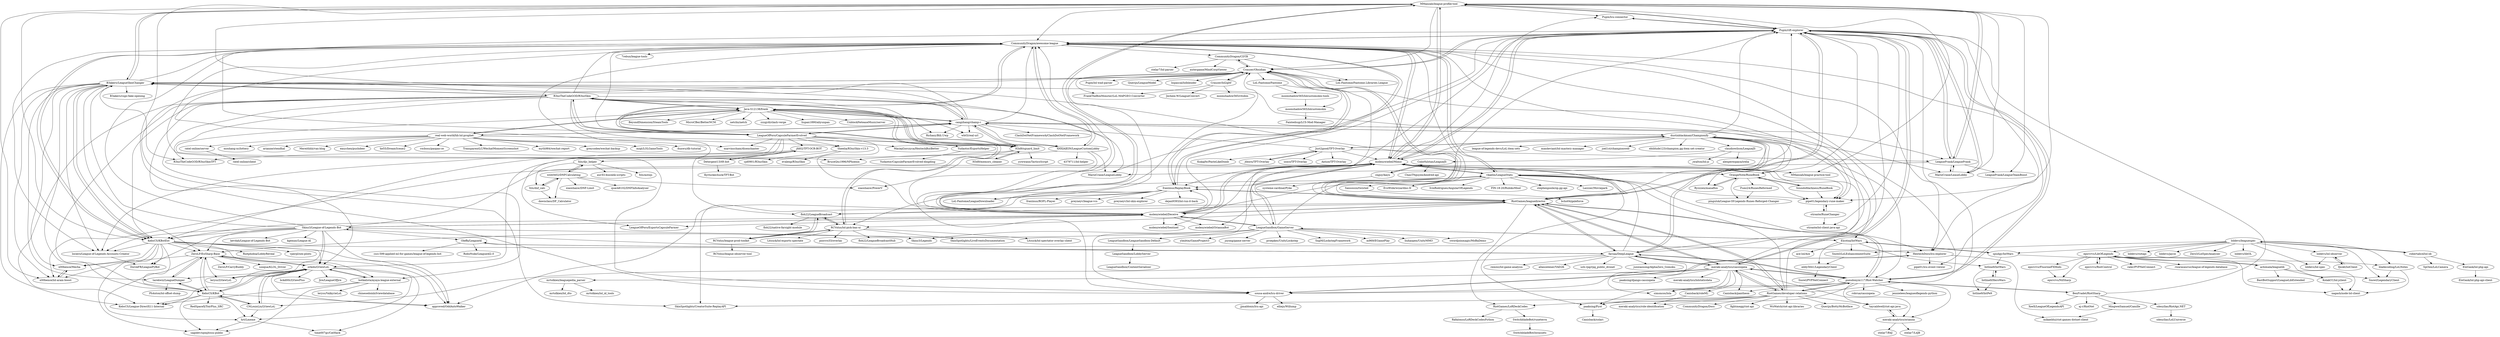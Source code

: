 digraph G {
"MManoah/league-profile-tool" -> "Pupix/lcu-connector"
"MManoah/league-profile-tool" -> "CommunityDragon/awesome-league"
"MManoah/league-profile-tool" -> "Pupix/rift-explorer"
"MManoah/league-profile-tool" -> "LeaguePrank/LeaguePrank"
"MManoah/league-profile-tool" -> "KebsCS/KBotExt"
"MManoah/league-profile-tool" -> "B3akers/LeagueSkinChanger"
"MManoah/league-profile-tool" -> "x00bence/lol-aram-boost"
"MManoah/league-profile-tool" -> "molenzwiebel/Deceive"
"MManoah/league-profile-tool" -> "pipe01/legendary-rune-maker"
"MManoah/league-profile-tool" -> "sousa-andre/lcu-driver"
"MManoah/league-profile-tool" -> "MManoah/league-practice-tool"
"MManoah/league-profile-tool" -> "Crauzer/Obsidian"
"MManoah/league-profile-tool" -> "MarioCrane/LeaueLobby"
"MManoah/league-profile-tool" -> "LeaguePrank/LeagueTeamBoost"
"MManoah/league-profile-tool" -> "molenzwiebel/Mimic"
"Skinz3/League-of-Legends-Bot" -> "ZeroLP/ExSharp-Base"
"Skinz3/League-of-Legends-Bot" -> "lociero/League-of-Legends-Accounts-Creator"
"Skinz3/League-of-Legends-Bot" -> "DorskFR/LeaguePyBot"
"Skinz3/League-of-Legends-Bot" -> "CommunityDragon/awesome-league"
"Skinz3/League-of-Legends-Bot" -> "KebsCS/KBotExt"
"Skinz3/League-of-Legends-Bot" -> "Skinz3/Legends"
"Skinz3/League-of-Legends-Bot" -> "kevdah/League-of-Legends-Bot"
"Skinz3/League-of-Legends-Bot" -> "B3akers/LeagueSkinChanger"
"Skinz3/League-of-Legends-Bot" -> "molenzwiebel/Deceive"
"Skinz3/League-of-Legends-Bot" -> "orkido/LViewLoL"
"Skinz3/League-of-Legends-Bot" -> "kgemas/League-AI"
"Skinz3/League-of-Legends-Bot" -> "molenzwiebel/Mimic"
"Skinz3/League-of-Legends-Bot" -> "leryss/LViewLoL"
"Skinz3/League-of-Legends-Bot" -> "Oleffa/LeagueAI"
"Skinz3/League-of-Legends-Bot" -> "approved/OddAutoWalker"
"MingweiSamuel/Camille" -> "mikaeldui/riot-games-dotnet-client"
"Java-S12138/frank" -> "cangzhang/champ-r"
"Java-S12138/frank" -> "real-web-world/hh-lol-prophet"
"Java-S12138/frank" -> "R3nzTheCodeGOD/R3nzSkin"
"Java-S12138/frank" -> "BruceQiu1996/NPhoenix" ["e"=1]
"Java-S12138/frank" -> "H3d9/sguard_limit"
"Java-S12138/frank" -> "XHXIAIEIN/LeagueCustomLobby"
"Java-S12138/frank" -> "LeagueOfPoro/CapsuleFarmerEvolved"
"Java-S12138/frank" -> "Richasy/Bili.Uwp" ["e"=1]
"Java-S12138/frank" -> "BeyondDimension/SteamTools" ["e"=1]
"Java-S12138/frank" -> "MicroCBer/BetterNCM" ["e"=1]
"Java-S12138/frank" -> "netchx/netch" ["e"=1]
"Java-S12138/frank" -> "zzzgydi/clash-verge" ["e"=1]
"Java-S12138/frank" -> "liupan1890/aliyunpan" ["e"=1]
"Java-S12138/frank" -> "UnblockNeteaseMusic/server" ["e"=1]
"Java-S12138/frank" -> "wbt5/real-url" ["e"=1]
"tarekwiz/LeagueDumper" -> "Ph4nton/lol-offset-dump"
"tarekwiz/LeagueDumper" -> "ZeroLP/ExSharp-Base"
"tarekwiz/LeagueDumper" -> "KebsCS/KBot"
"dustinblackman/Championify" -> "maxdeviant/lol-mastery-manager"
"dustinblackman/Championify" -> "OrangeNote/RuneBook"
"dustinblackman/Championify" -> "joel1st/championweb"
"dustinblackman/Championify" -> "Pupix/rift-explorer"
"dustinblackman/Championify" -> "molenzwiebel/Mimic"
"dustinblackman/Championify" -> "ebildude123/champion.gg-item-set-creator"
"dustinblackman/Championify" -> "farzaa/DeepLeague"
"dustinblackman/Championify" -> "cangzhang/champ-r"
"dustinblackman/Championify" -> "RiotGames/leaguedirector"
"dustinblackman/Championify" -> "Ryzzzen/manaflux"
"dustinblackman/Championify" -> "pseudonym117/Riot-Watcher"
"dustinblackman/Championify" -> "Elyotna/IntWars"
"dustinblackman/Championify" -> "Just2good/TFT-Overlay"
"dustinblackman/Championify" -> "league-of-legends-devs/LoL-item-sets"
"dustinblackman/Championify" -> "claudiowilson/LeagueJS"
"R3nzTheCodeGOD/R3nzSkin" -> "LeagueOfPoro/CapsuleFarmerEvolved"
"R3nzTheCodeGOD/R3nzSkin" -> "R3nzTheCodeGOD/R3nzSkinTFT"
"R3nzTheCodeGOD/R3nzSkin" -> "B3akers/LeagueSkinChanger"
"R3nzTheCodeGOD/R3nzSkin" -> "cangzhang/champ-r"
"R3nzTheCodeGOD/R3nzSkin" -> "Java-S12138/frank"
"R3nzTheCodeGOD/R3nzSkin" -> "KebsCS/KBotExt"
"R3nzTheCodeGOD/R3nzSkin" -> "Sheelia/R3nzSkin-v13.3"
"R3nzTheCodeGOD/R3nzSkin" -> "orkido/LViewLoL"
"R3nzTheCodeGOD/R3nzSkin" -> "botkalista/ayaya-league-external"
"R3nzTheCodeGOD/R3nzSkin" -> "H3d9/sguard_limit"
"R3nzTheCodeGOD/R3nzSkin" -> "MarioCrane/LeagueLobby"
"R3nzTheCodeGOD/R3nzSkin" -> "XHXIAIEIN/LeagueCustomLobby"
"R3nzTheCodeGOD/R3nzSkin" -> "KebsCS/KBot"
"R3nzTheCodeGOD/R3nzSkin" -> "CommunityDragon/awesome-league"
"R3nzTheCodeGOD/R3nzSkin" -> "KebsCS/League-DirectX11-Internal"
"molenzwiebel/Deceive" -> "molenzwiebel/Mimic"
"molenzwiebel/Deceive" -> "KebsCS/KBotExt"
"molenzwiebel/Deceive" -> "RiotGames/leaguedirector"
"molenzwiebel/Deceive" -> "MManoah/league-profile-tool"
"molenzwiebel/Deceive" -> "fraxiinus/ReplayBook"
"molenzwiebel/Deceive" -> "CommunityDragon/awesome-league"
"molenzwiebel/Deceive" -> "molenzwiebel/Sentinel"
"molenzwiebel/Deceive" -> "LeagueSandbox/GameServer"
"molenzwiebel/Deceive" -> "LeagueOfPoro/EsportsCapsuleFarmer"
"molenzwiebel/Deceive" -> "Skinz3/League-of-Legends-Bot"
"molenzwiebel/Deceive" -> "Pupix/rift-explorer"
"molenzwiebel/Deceive" -> "vkaelin/LeagueStats"
"molenzwiebel/Deceive" -> "B3akers/LeagueSkinChanger"
"molenzwiebel/Deceive" -> "molenzwiebel/OriannaBot"
"molenzwiebel/Deceive" -> "Crauzer/Obsidian"
"B3akers/LeagueSkinChanger" -> "ZeroLP/ExSharp-Base"
"B3akers/LeagueSkinChanger" -> "lociero/League-of-Legends-Accounts-Creator"
"B3akers/LeagueSkinChanger" -> "R3nzTheCodeGOD/R3nzSkin"
"B3akers/LeagueSkinChanger" -> "x00bence/Mecha"
"B3akers/LeagueSkinChanger" -> "KebsCS/KBotExt"
"B3akers/LeagueSkinChanger" -> "tarekwiz/LeagueDumper"
"B3akers/LeagueSkinChanger" -> "KebsCS/League-DirectX11-Internal"
"B3akers/LeagueSkinChanger" -> "pipe01/legendary-rune-maker"
"B3akers/LeagueSkinChanger" -> "x00bence/lol-aram-boost"
"B3akers/LeagueSkinChanger" -> "CommunityDragon/awesome-league"
"B3akers/LeagueSkinChanger" -> "MManoah/league-profile-tool"
"B3akers/LeagueSkinChanger" -> "KebsCS/KBot"
"B3akers/LeagueSkinChanger" -> "R3nzTheCodeGOD/R3nzSkinTFT"
"B3akers/LeagueSkinChanger" -> "Crauzer/Obsidian"
"B3akers/LeagueSkinChanger" -> "B3akers/csgo-fake-opening" ["e"=1]
"KebsCS/KBot" -> "orkido/LViewLoL"
"KebsCS/KBot" -> "KebsCS/League-DirectX11-Internal"
"KebsCS/KBot" -> "sagidev/spinjitzuu-public"
"KebsCS/KBot" -> "tarekwiz/LeagueDumper"
"KebsCS/KBot" -> "approved/OddAutoWalker"
"KebsCS/KBot" -> "ZeroLP/ExSharp-Base"
"KebsCS/KBot" -> "RedSpaceX/ToirPlus_SRC"
"KebsCS/KBot" -> "CNLouisLiu/LViewLoL"
"KebsCS/KBot" -> "hrt/Lmeme"
"LeagueOfPoro/CapsuleFarmerEvolved" -> "R3nzTheCodeGOD/R3nzSkin"
"LeagueOfPoro/CapsuleFarmerEvolved" -> "LeagueOfPoro/EsportsCapsuleFarmer"
"LeagueOfPoro/CapsuleFarmerEvolved" -> "Yudaotor/EsportsHelper"
"LeagueOfPoro/CapsuleFarmerEvolved" -> "lociero/League-of-Legends-Accounts-Creator"
"LeagueOfPoro/CapsuleFarmerEvolved" -> "KebsCS/KBotExt"
"LeagueOfPoro/CapsuleFarmerEvolved" -> "molenzwiebel/Deceive"
"LeagueOfPoro/CapsuleFarmerEvolved" -> "MaciejGorczyca/HextechButBetter"
"LeagueOfPoro/CapsuleFarmerEvolved" -> "Java-S12138/frank"
"LeagueOfPoro/CapsuleFarmerEvolved" -> "Sheelia/R3nzSkin-v13.3"
"LeagueOfPoro/CapsuleFarmerEvolved" -> "cangzhang/champ-r"
"LeagueOfPoro/CapsuleFarmerEvolved" -> "H3d9/sguard_limit"
"LeagueOfPoro/CapsuleFarmerEvolved" -> "CommunityDragon/awesome-league"
"LeagueOfPoro/CapsuleFarmerEvolved" -> "Pupix/rift-explorer"
"LeagueOfPoro/CapsuleFarmerEvolved" -> "marvinscham/disenchanter"
"LeagueOfPoro/CapsuleFarmerEvolved" -> "jfd02/TFT-OCR-BOT"
"orkido/LViewLoL" -> "KebsCS/KBot"
"orkido/LViewLoL" -> "CNLouisLiu/LViewLoL"
"orkido/LViewLoL" -> "bckd00r/LViewPlus"
"orkido/LViewLoL" -> "botkalista/ayaya-league-external"
"orkido/LViewLoL" -> "ZeroLP/ExSharp-Base"
"orkido/LViewLoL" -> "approved/OddAutoWalker"
"orkido/LViewLoL" -> "hrt/Lmeme"
"orkido/LViewLoL" -> "Jire/LeagueOfJire"
"orkido/LViewLoL" -> "tarekwiz/LeagueDumper"
"orkido/LViewLoL" -> "KebsCS/League-DirectX11-Internal"
"orkido/LViewLoL" -> "time007gc/CatHack"
"orkido/LViewLoL" -> "leryss/LViewLoL"
"LeaguePrank/LeaguePrank" -> "MarioCrane/LeaueLobby"
"LeaguePrank/LeaguePrank" -> "MarioCrane/LeagueLobby"
"LeaguePrank/LeaguePrank" -> "MManoah/league-profile-tool"
"LeaguePrank/LeaguePrank" -> "Pupix/rift-explorer"
"LeaguePrank/LeaguePrank" -> "LeaguePrank/LeagueTeamBoost"
"hrt/Lmeme" -> "sagidev/spinjitzuu-public"
"hrt/Lmeme" -> "time007gc/CatHack"
"pseudonym117/Riot-Watcher" -> "meraki-analytics/cassiopeia"
"pseudonym117/Riot-Watcher" -> "Pupix/rift-explorer"
"pseudonym117/Riot-Watcher" -> "farzaa/DeepLeague"
"pseudonym117/Riot-Watcher" -> "RiotGames/developer-relations"
"pseudonym117/Riot-Watcher" -> "BenFradet/RiotSharp"
"pseudonym117/Riot-Watcher" -> "Canisback/pantheon"
"pseudonym117/Riot-Watcher" -> "CommunityDragon/awesome-league"
"pseudonym117/Riot-Watcher" -> "paaksing/Pyot"
"pseudonym117/Riot-Watcher" -> "robrua/cassiopeia"
"pseudonym117/Riot-Watcher" -> "meraki-analytics/orianna"
"pseudonym117/Riot-Watcher" -> "taycaldwell/riot-api-java"
"pseudonym117/Riot-Watcher" -> "simoncos/lola"
"pseudonym117/Riot-Watcher" -> "jennielees/leagueoflegends-python"
"pseudonym117/Riot-Watcher" -> "RiotGames/leaguedirector"
"pseudonym117/Riot-Watcher" -> "sousa-andre/lcu-driver"
"H3d9/sguard_limit" -> "H3d9/memory_cleaner"
"H3d9/sguard_limit" -> "fzls/djc_helper"
"H3d9/sguard_limit" -> "Java-S12138/frank"
"H3d9/sguard_limit" -> "cangzhang/champ-r"
"H3d9/sguard_limit" -> "R3nzTheCodeGOD/R3nzSkin"
"H3d9/sguard_limit" -> "xiaoshanw/PowerV"
"H3d9/sguard_limit" -> "yywwann/TacticsScript" ["e"=1]
"Oleffa/LeagueAI" -> "farzaa/DeepLeague"
"Oleffa/LeagueAI" -> "RoboNuke/LeagueAI2.0"
"Oleffa/LeagueAI" -> "csci-599-applied-ml-for-games/league-of-legends-bot"
"RiotGames/leaguedirector" -> "SkinSpotlights/CreatorSuite-ReplayAPI"
"RiotGames/leaguedirector" -> "Pupix/rift-explorer"
"RiotGames/leaguedirector" -> "fraxiinus/ReplayBook"
"RiotGames/leaguedirector" -> "Crauzer/Obsidian"
"RiotGames/leaguedirector" -> "RiotGames/developer-relations"
"RiotGames/leaguedirector" -> "RCVolus/lol-pick-ban-ui"
"RiotGames/leaguedirector" -> "CommunityDragon/awesome-league"
"RiotGames/leaguedirector" -> "molenzwiebel/Deceive"
"RiotGames/leaguedirector" -> "molenzwiebel/Mimic"
"RiotGames/leaguedirector" -> "meraki-analytics/cassiopeia"
"RiotGames/leaguedirector" -> "RiotGames/LoRDeckCodes"
"RiotGames/leaguedirector" -> "floh22/LeagueBroadcast"
"RiotGames/leaguedirector" -> "B3akers/LeagueSkinChanger"
"RiotGames/leaguedirector" -> "farzaa/DeepLeague"
"RiotGames/leaguedirector" -> "pseudonym117/Riot-Watcher"
"jtborn/TFT-Overlay" -> "Just2good/TFT-Overlay"
"botkalista/ayaya-league-external" -> "sagidev/spinjitzuu-public"
"botkalista/ayaya-league-external" -> "orkido/LViewLoL"
"botkalista/ayaya-league-external" -> "chinesedoinb/lviewdatabase"
"botkalista/ayaya-league-external" -> "leryss/ValkyrieLoL"
"botkalista/ayaya-league-external" -> "KebsCS/League-DirectX11-Internal"
"XHXIAIEIN/LeagueCustomLobby" -> "sousa-andre/lcu-driver"
"XHXIAIEIN/LeagueCustomLobby" -> "4379711/lol-helper"
"XHXIAIEIN/LeagueCustomLobby" -> "BruceQiu1996/NPhoenix" ["e"=1]
"XHXIAIEIN/LeagueCustomLobby" -> "MarioCrane/LeagueLobby"
"XHXIAIEIN/LeagueCustomLobby" -> "CommunityDragon/awesome-league"
"RiotGames/developer-relations" -> "RiotGames/leaguedirector"
"RiotGames/developer-relations" -> "Pupix/rift-explorer"
"RiotGames/developer-relations" -> "pseudonym117/Riot-Watcher"
"RiotGames/developer-relations" -> "meraki-analytics/cassiopeia"
"RiotGames/developer-relations" -> "WxWatch/riot-api-libraries"
"RiotGames/developer-relations" -> "paaksing/Pyot"
"RiotGames/developer-relations" -> "vkaelin/LeagueStats"
"RiotGames/developer-relations" -> "molenzwiebel/Mimic"
"RiotGames/developer-relations" -> "Querijn/BottyMcBotface"
"RiotGames/developer-relations" -> "taycaldwell/riot-api-java"
"RiotGames/developer-relations" -> "RiotGames/LoRDeckCodes"
"RiotGames/developer-relations" -> "CommunityDragon/Docs"
"RiotGames/developer-relations" -> "SkinSpotlights/CreatorSuite-ReplayAPI"
"RiotGames/developer-relations" -> "meraki-analytics/role-identification"
"RiotGames/developer-relations" -> "fightmegg/riot-api"
"paaksing/Pyot" -> "Canisback/solari"
"ratel-online/server" -> "ratel-online/client"
"KebsCS/KBotExt" -> "KebsCS/KBot"
"KebsCS/KBotExt" -> "CommunityDragon/awesome-league"
"KebsCS/KBotExt" -> "approved/OddAutoWalker"
"KebsCS/KBotExt" -> "x00bence/Mecha"
"KebsCS/KBotExt" -> "ZeroLP/ExSharp-Base"
"KebsCS/KBotExt" -> "botkalista/ayaya-league-external"
"KebsCS/KBotExt" -> "x00bence/lol-aram-boost"
"KebsCS/KBotExt" -> "lociero/League-of-Legends-Accounts-Creator"
"KebsCS/KBotExt" -> "DorskFR/LeaguePyBot"
"KebsCS/KBotExt" -> "HextechDocs/lcu-explorer"
"KebsCS/KBotExt" -> "orkido/LViewLoL"
"KebsCS/KBotExt" -> "Riotphobia/LobbyReveal"
"KebsCS/KBotExt" -> "vperpl/sex-ploits"
"KebsCS/KBotExt" -> "B3akers/LeagueSkinChanger"
"KebsCS/KBotExt" -> "sagidev/spinjitzuu-public"
"lociero/League-of-Legends-Accounts-Creator" -> "DorskFR/LeaguePyBot"
"claudiowilson/LeagueJS" -> "Colorfulstan/LeagueJS"
"claudiowilson/LeagueJS" -> "alexperezpaya/irelia"
"claudiowilson/LeagueJS" -> "jwalton/lol-js"
"molenzwiebel/Mimic" -> "Pupix/rift-explorer"
"molenzwiebel/Mimic" -> "molenzwiebel/Deceive"
"molenzwiebel/Mimic" -> "CommunityDragon/awesome-league"
"molenzwiebel/Mimic" -> "vkaelin/LeagueStats"
"molenzwiebel/Mimic" -> "molenzwiebel/Sentinel"
"molenzwiebel/Mimic" -> "pipe01/legendary-rune-maker"
"molenzwiebel/Mimic" -> "molenzwiebel/OriannaBot"
"molenzwiebel/Mimic" -> "RiotGames/leaguedirector"
"molenzwiebel/Mimic" -> "fraxiinus/ReplayBook"
"molenzwiebel/Mimic" -> "Pupix/lcu-connector"
"molenzwiebel/Mimic" -> "MManoah/league-practice-tool"
"molenzwiebel/Mimic" -> "LeagueSandbox/GameServer"
"molenzwiebel/Mimic" -> "OrangeNote/RuneBook"
"molenzwiebel/Mimic" -> "x00bence/lol-aram-boost"
"molenzwiebel/Mimic" -> "MManoah/league-profile-tool"
"jfd02/TFT-OCR-BOT" -> "Detergent13/tft-bot"
"jfd02/TFT-OCR-BOT" -> "orkido/LViewLoL"
"jfd02/TFT-OCR-BOT" -> "R3nzTheCodeGOD/R3nzSkinTFT"
"RCVolus/league-prod-toolkit" -> "RCVolus/lol-pick-ban-ui"
"RCVolus/league-prod-toolkit" -> "floh22/LeagueBroadcast"
"RCVolus/league-prod-toolkit" -> "RCVolus/league-observer-tool"
"LeagueSandbox/GameServer" -> "LeagueSandbox/LeagueSandbox-Default"
"LeagueSandbox/GameServer" -> "Elyotna/IntWars"
"LeagueSandbox/GameServer" -> "Skinz3/Legends"
"LeagueSandbox/GameServer" -> "ylmbtm/GameProject3" ["e"=1]
"LeagueSandbox/GameServer" -> "molenzwiebel/Mimic"
"LeagueSandbox/GameServer" -> "molenzwiebel/Deceive"
"LeagueSandbox/GameServer" -> "jzyong/game-server" ["e"=1]
"LeagueSandbox/GameServer" -> "Pupix/rift-explorer"
"LeagueSandbox/GameServer" -> "proepkes/UnityLockstep" ["e"=1]
"LeagueSandbox/GameServer" -> "Crauzer/Obsidian"
"LeagueSandbox/GameServer" -> "SnpM/LockstepFramework" ["e"=1]
"LeagueSandbox/GameServer" -> "m969/EGamePlay" ["e"=1]
"LeagueSandbox/GameServer" -> "liuhaopen/UnityMMO" ["e"=1]
"LeagueSandbox/GameServer" -> "ZeroLP/ExSharp-Base"
"LeagueSandbox/GameServer" -> "swordjoinmagic/MoBaDemo" ["e"=1]
"vkaelin/LeagueStats" -> "CommunityDragon/awesome-league"
"vkaelin/LeagueStats" -> "molenzwiebel/Mimic"
"vkaelin/LeagueStats" -> "EvoWide/wizardmc.fr"
"vkaelin/LeagueStats" -> "Sansossio/twisted"
"vkaelin/LeagueStats" -> "Pupix/rift-explorer"
"vkaelin/LeagueStats" -> "RCVolus/lol-pick-ban-ui"
"vkaelin/LeagueStats" -> "fraxiinus/ReplayBook"
"vkaelin/LeagueStats" -> "IvinRodrigues/AngularOfLegends"
"vkaelin/LeagueStats" -> "FIN-18-20/RubiksMind"
"vkaelin/LeagueStats" -> "stephenpoole/op.gg-api"
"vkaelin/LeagueStats" -> "pipe01/legendary-rune-maker"
"vkaelin/LeagueStats" -> "paaksing/Pyot"
"vkaelin/LeagueStats" -> "HextechDocs/lcu-explorer"
"vkaelin/LeagueStats" -> "Lazzzer/Moviepark"
"real-web-world/hh-lol-prophet" -> "Java-S12138/frank"
"real-web-world/hh-lol-prophet" -> "cangzhang/champ-r"
"real-web-world/hh-lol-prophet" -> "XHXIAIEIN/LeagueCustomLobby"
"real-web-world/hh-lol-prophet" -> "myth984/wechat-report" ["e"=1]
"real-web-world/hh-lol-prophet" -> "greycodee/wechat-backup" ["e"=1]
"real-web-world/hh-lol-prophet" -> "miqt/LOLGameTools" ["e"=1]
"real-web-world/hh-lol-prophet" -> "dunwu/db-tutorial" ["e"=1]
"real-web-world/hh-lol-prophet" -> "moshang-xc/lottery" ["e"=1]
"real-web-world/hh-lol-prophet" -> "arianne/stendhal" ["e"=1]
"real-web-world/hh-lol-prophet" -> "Mereithhh/van-blog" ["e"=1]
"real-web-world/hh-lol-prophet" -> "easychen/pushdeer" ["e"=1]
"real-web-world/hh-lol-prophet" -> "he55/DreamScene2" ["e"=1]
"real-web-world/hh-lol-prophet" -> "ratel-online/server"
"real-web-world/hh-lol-prophet" -> "rocboss/paopao-ce" ["e"=1]
"real-web-world/hh-lol-prophet" -> "TransparentLC/WechatMomentScreenshot" ["e"=1]
"cangzhang/champ-r" -> "Java-S12138/frank"
"cangzhang/champ-r" -> "R3nzTheCodeGOD/R3nzSkin"
"cangzhang/champ-r" -> "real-web-world/hh-lol-prophet"
"cangzhang/champ-r" -> "B3akers/LeagueSkinChanger"
"cangzhang/champ-r" -> "H3d9/sguard_limit"
"cangzhang/champ-r" -> "LeaguePrank/LeaguePrank"
"cangzhang/champ-r" -> "XHXIAIEIN/LeagueCustomLobby"
"cangzhang/champ-r" -> "CommunityDragon/awesome-league"
"cangzhang/champ-r" -> "MManoah/league-profile-tool"
"cangzhang/champ-r" -> "Richasy/Bili.Uwp" ["e"=1]
"cangzhang/champ-r" -> "LeagueOfPoro/CapsuleFarmerEvolved"
"cangzhang/champ-r" -> "wbt5/real-url" ["e"=1]
"cangzhang/champ-r" -> "MarioCrane/LeaueLobby"
"cangzhang/champ-r" -> "ClashDotNetFramework/ClashDotNetFramework" ["e"=1]
"cangzhang/champ-r" -> "dustinblackman/Championify"
"Just2good/TFT-Overlay" -> "jtborn/TFT-Overlay"
"Just2good/TFT-Overlay" -> "izoyo/TFT-Overlay"
"Just2good/TFT-Overlay" -> "Antize/TFT-Overlay"
"Just2good/TFT-Overlay" -> "dustinblackman/Championify"
"Just2good/TFT-Overlay" -> "LeaguePrank/LeaguePrank"
"Just2good/TFT-Overlay" -> "cangzhang/champ-r"
"Just2good/TFT-Overlay" -> "Knkajfw/PasteLikeDoinb"
"Just2good/TFT-Overlay" -> "molenzwiebel/Mimic"
"MarioCrane/LeaueLobby" -> "LeaguePrank/LeaguePrank"
"MarioCrane/LeaueLobby" -> "Pupix/rift-explorer"
"wxh0402/DNFCalculating" -> "fzls/dnf_calc"
"wxh0402/DNFCalculating" -> "fzls/djc_helper"
"wxh0402/DNFCalculating" -> "quack8102/DNFInfoAnalyser"
"wxh0402/DNFCalculating" -> "dawnclass/DF_Calculator"
"wxh0402/DNFCalculating" -> "xiaoshanw/PowerV"
"wxh0402/DNFCalculating" -> "xiaoshanw/DNF-Limit"
"CommunityDragon/awesome-league" -> "HextechDocs/lcu-explorer"
"CommunityDragon/awesome-league" -> "Pupix/rift-explorer"
"CommunityDragon/awesome-league" -> "sousa-andre/lcu-driver"
"CommunityDragon/awesome-league" -> "vkaelin/LeagueStats"
"CommunityDragon/awesome-league" -> "KebsCS/KBotExt"
"CommunityDragon/awesome-league" -> "RCVolus/lol-pick-ban-ui"
"CommunityDragon/awesome-league" -> "floh22/LeagueBroadcast"
"CommunityDragon/awesome-league" -> "molenzwiebel/Mimic"
"CommunityDragon/awesome-league" -> "lociero/League-of-Legends-Accounts-Creator"
"CommunityDragon/awesome-league" -> "marvinscham/disenchanter"
"CommunityDragon/awesome-league" -> "pipe01/lcu-event-viewer"
"CommunityDragon/awesome-league" -> "fraxiinus/ReplayBook"
"CommunityDragon/awesome-league" -> "7rebux/league-tools"
"CommunityDragon/awesome-league" -> "CommunityDragon/CDTB"
"CommunityDragon/awesome-league" -> "XHXIAIEIN/LeagueCustomLobby"
"fzls/djc_helper" -> "wxh0402/DNFCalculating"
"fzls/djc_helper" -> "fzls/dnf_calc"
"fzls/djc_helper" -> "fzls/autojs"
"fzls/djc_helper" -> "aur3l14no/ahk-scripts"
"meraki-analytics/cassiopeia" -> "pseudonym117/Riot-Watcher"
"meraki-analytics/cassiopeia" -> "simoncos/lola"
"meraki-analytics/cassiopeia" -> "meraki-analytics/orianna"
"meraki-analytics/cassiopeia" -> "Canisback/pantheon"
"meraki-analytics/cassiopeia" -> "Canisback/roleML"
"meraki-analytics/cassiopeia" -> "paaksing/Pyot"
"meraki-analytics/cassiopeia" -> "CommunityDragon/awesome-league"
"meraki-analytics/cassiopeia" -> "Pupix/rift-explorer"
"meraki-analytics/cassiopeia" -> "paaksing/django-cassiopeia"
"meraki-analytics/cassiopeia" -> "farzaa/DeepLeague"
"meraki-analytics/cassiopeia" -> "RiotGames/developer-relations"
"meraki-analytics/cassiopeia" -> "RiotGames/leaguedirector"
"meraki-analytics/cassiopeia" -> "sousa-andre/lcu-driver"
"meraki-analytics/cassiopeia" -> "meraki-analytics/lolstaticdata"
"meraki-analytics/cassiopeia" -> "mrtolkien/leaguepedia_parser"
"sousa-andre/lcu-driver" -> "jjmaldonis/lcu-api"
"sousa-andre/lcu-driver" -> "elliejs/Willump"
"sousa-andre/lcu-driver" -> "HextechDocs/lcu-explorer"
"CNLouisLiu/LViewLoL" -> "orkido/LViewLoL"
"CNLouisLiu/LViewLoL" -> "hrt/Lmeme"
"CNLouisLiu/LViewLoL" -> "KebsCS/KBot"
"LoL-Fantome/Fantome" -> "moonshadow565/lolcustomskin-tools"
"LoL-Fantome/Fantome" -> "moonshadow565/lolcustomskin"
"Sheelia/R3nzSkin-v13.3" -> "evalexp/R3nzSkin"
"Sheelia/R3nzSkin-v13.3" -> "cjd0901/R3nzSkin"
"Soundofdarkness/RuneBook" -> "OrangeNote/RuneBook"
"Soundofdarkness/RuneBook" -> "pipe01/legendary-rune-maker"
"H3d9/memory_cleaner" -> "H3d9/sguard_limit"
"Yudaotor/EsportsHelper" -> "Yudaotor/CapsuleFarmerEvolved-dingding"
"taycaldwell/riot-api-java" -> "meraki-analytics/orianna"
"Crauzer/Obsidian" -> "Crauzer/lol2gltf"
"Crauzer/Obsidian" -> "CommunityDragon/CDTB"
"Crauzer/Obsidian" -> "LoL-Fantome/Fantome"
"Crauzer/Obsidian" -> "RiotGames/leaguedirector"
"Crauzer/Obsidian" -> "Pupix/rift-explorer"
"Crauzer/Obsidian" -> "fraxiinus/ReplayBook"
"Crauzer/Obsidian" -> "LoL-Fantome/Fantome.Libraries.League"
"Crauzer/Obsidian" -> "LoL-Fantome/LeagueDownloader"
"Crauzer/Obsidian" -> "Pupix/lol-wad-parser"
"Crauzer/Obsidian" -> "FrankTheBoxMonster/LoL-MAPGEO-Converter"
"Crauzer/Obsidian" -> "SkinSpotlights/CreatorSuite-ReplayAPI"
"Crauzer/Obsidian" -> "B3akers/LeagueSkinChanger"
"Crauzer/Obsidian" -> "Querijn/LeagueModel"
"Crauzer/Obsidian" -> "pipe01/legendary-rune-maker"
"Crauzer/Obsidian" -> "lispascal/lolblender"
"CommunityDragon/CDTB" -> "stelar7/lol-parser"
"CommunityDragon/CDTB" -> "LoL-Fantome/Fantome.Libraries.League"
"CommunityDragon/CDTB" -> "Crauzer/Obsidian"
"CommunityDragon/CDTB" -> "autergame/MindCorpViewer"
"Crauzer/lol2gltf" -> "Crauzer/Obsidian"
"Crauzer/lol2gltf" -> "FrankTheBoxMonster/LoL-MAPGEO-Converter"
"Crauzer/lol2gltf" -> "Jochem-W/LeagueConvert"
"Crauzer/lol2gltf" -> "moonshadow565/ritobin"
"Pupix/rift-explorer" -> "Pupix/lcu-connector"
"Pupix/rift-explorer" -> "CommunityDragon/awesome-league"
"Pupix/rift-explorer" -> "molenzwiebel/Mimic"
"Pupix/rift-explorer" -> "MarioCrane/LeaueLobby"
"Pupix/rift-explorer" -> "HextechDocs/lcu-explorer"
"Pupix/rift-explorer" -> "RiotGames/leaguedirector"
"Pupix/rift-explorer" -> "sousa-andre/lcu-driver"
"Pupix/rift-explorer" -> "pseudonym117/Riot-Watcher"
"Pupix/rift-explorer" -> "Crauzer/Obsidian"
"Pupix/rift-explorer" -> "OrangeNote/RuneBook"
"Pupix/rift-explorer" -> "stirante/lol-client-java-api"
"Pupix/rift-explorer" -> "MarioCrane/LeagueLobby"
"Pupix/rift-explorer" -> "MManoah/league-profile-tool"
"Pupix/rift-explorer" -> "LeaguePrank/LeaguePrank"
"Pupix/rift-explorer" -> "meraki-analytics/cassiopeia"
"RiotGames/LoRDeckCodes" -> "SwitchbladeBot/runeterra"
"RiotGames/LoRDeckCodes" -> "Rafalonso/LoRDeckCodesPython"
"moonshadow565/lolcustomskin" -> "Faintedsup/LCS-Mod-Manager"
"moonshadow565/lolcustomskin-tools" -> "moonshadow565/lolcustomskin"
"x00bence/Mecha" -> "x00bence/lol-aram-boost"
"x00bence/lol-aram-boost" -> "x00bence/Mecha"
"fraxiinus/ReplayBook" -> "fraxiinus/ROFL-Player"
"fraxiinus/ReplayBook" -> "preyneyv/league-vcs"
"fraxiinus/ReplayBook" -> "floh22/LeagueBroadcast"
"fraxiinus/ReplayBook" -> "RiotGames/leaguedirector"
"fraxiinus/ReplayBook" -> "LoL-Fantome/LeagueDownloader"
"fraxiinus/ReplayBook" -> "CommunityDragon/awesome-league"
"fraxiinus/ReplayBook" -> "preyneyv/lol-skin-explorer"
"fraxiinus/ReplayBook" -> "dejan9393/lol-run-it-back"
"fraxiinus/ReplayBook" -> "approved/OddAutoWalker"
"fraxiinus/ReplayBook" -> "Crauzer/Obsidian"
"loldevs/leaguespec" -> "robertabcd/lol-ob"
"loldevs/leaguespec" -> "loldevs/lol-observer"
"loldevs/leaguespec" -> "loldevs/lol-spec"
"loldevs/leaguespec" -> "loldevs/riotapi"
"loldevs/leaguespec" -> "Snowl/LoLEnhancementSuite"
"loldevs/leaguespec" -> "loldevs/jayce"
"loldevs/leaguespec" -> "Zero3/LolSpecAnalyzer"
"loldevs/leaguespec" -> "epicvrvs/LibOfLegends"
"loldevs/leaguespec" -> "loldevs/libOL"
"loldevs/leaguespec" -> "Snowl/LegendaryClient"
"loldevs/leaguespec" -> "bladecoding/LoLNotes"
"loldevs/leaguespec" -> "spudgy/IntWars"
"HextechDocs/lcu-explorer" -> "pipe01/lcu-event-viewer"
"HextechDocs/lcu-explorer" -> "sousa-andre/lcu-driver"
"HextechDocs/lcu-explorer" -> "mikaeldui/riot-games-dotnet-client"
"ZeroLP/ExSharp-Base" -> "tarekwiz/LeagueDumper"
"ZeroLP/ExSharp-Base" -> "ZeroLP/CarryBuddy"
"ZeroLP/ExSharp-Base" -> "orkido/LViewLoL"
"ZeroLP/ExSharp-Base" -> "KebsCS/KBot"
"ZeroLP/ExSharp-Base" -> "leryss/LViewLoL"
"ZeroLP/ExSharp-Base" -> "hrt/Lmeme"
"ZeroLP/ExSharp-Base" -> "approved/OddAutoWalker"
"ZeroLP/ExSharp-Base" -> "x00bence/Mecha"
"ZeroLP/ExSharp-Base" -> "sooqua/KLOL_Driver"
"farzaa/DeepLeague" -> "Oleffa/LeagueAI"
"farzaa/DeepLeague" -> "pseudonym117/Riot-Watcher"
"farzaa/DeepLeague" -> "meraki-analytics/cassiopeia"
"farzaa/DeepLeague" -> "remixz/lol-game-analysis"
"farzaa/DeepLeague" -> "RiotGames/leaguedirector"
"farzaa/DeepLeague" -> "simoncos/lola"
"farzaa/DeepLeague" -> "Pupix/rift-explorer"
"farzaa/DeepLeague" -> "vkaelin/LeagueStats"
"farzaa/DeepLeague" -> "allanzelener/YAD2K" ["e"=1]
"farzaa/DeepLeague" -> "uzh-rpg/rpg_public_dronet" ["e"=1]
"farzaa/DeepLeague" -> "CNLouisLiu/LViewLoL"
"farzaa/DeepLeague" -> "Skinz3/League-of-Legends-Bot"
"farzaa/DeepLeague" -> "dustinblackman/Championify"
"farzaa/DeepLeague" -> "junxiaosong/AlphaZero_Gomoku" ["e"=1]
"farzaa/DeepLeague" -> "CommunityDragon/awesome-league"
"floh22/LeagueBroadcast" -> "RCVolus/league-prod-toolkit"
"floh22/LeagueBroadcast" -> "RCVolus/lol-pick-ban-ui"
"floh22/LeagueBroadcast" -> "floh22/native-farsight-module"
"Colorfulstan/LeagueJS" -> "cnguy/kayn"
"Colorfulstan/LeagueJS" -> "ChauTNguyen/kindred-api"
"fzls/dnf_calc" -> "wxh0402/DNFCalculating"
"fzls/dnf_calc" -> "dawnclass/DF_Calculator"
"Elyotna/IntWars" -> "spudgy/IntWars"
"Elyotna/IntWars" -> "Intline9/IntWars"
"Elyotna/IntWars" -> "Snowl/LoLEnhancementSuite"
"Elyotna/IntWars" -> "ace-lol/Ace"
"Elyotna/IntWars" -> "eddy5641/LegendaryClient"
"Elyotna/IntWars" -> "LeagueSandbox/GameServer"
"spudgy/IntWars" -> "Elyotna/IntWars"
"spudgy/IntWars" -> "Intline9/IntWars"
"spudgy/IntWars" -> "Snowl/LegendaryClient"
"Detergent13/tft-bot" -> "jfd02/TFT-OCR-BOT"
"Detergent13/tft-bot" -> "Kyrluckechuck/TFT-Bot"
"stirante/RuneChanger" -> "pipe01/legendary-rune-maker"
"stirante/RuneChanger" -> "stirante/lol-client-java-api"
"RCVolus/lol-pick-ban-ui" -> "RCVolus/league-prod-toolkit"
"RCVolus/lol-pick-ban-ui" -> "floh22/LeagueBroadcast"
"RCVolus/lol-pick-ban-ui" -> "piorrro33/overlay"
"RCVolus/lol-pick-ban-ui" -> "floh22/LeagueBroadcastHub"
"RCVolus/lol-pick-ban-ui" -> "SkinSpotlights/LiveEventsDocumentation"
"RCVolus/lol-pick-ban-ui" -> "Litzuck/lol-spectator-overlay-client"
"RCVolus/lol-pick-ban-ui" -> "CommunityDragon/awesome-league"
"RCVolus/lol-pick-ban-ui" -> "Litzuck/lol-esports-spectate"
"mrtolkien/leaguepedia_parser" -> "mrtolkien/lol_dto"
"mrtolkien/leaguepedia_parser" -> "mrtolkien/lol_id_tools"
"OrangeNote/RuneBook" -> "Ryzzzen/manaflux"
"OrangeNote/RuneBook" -> "Fumi24/RunesReformed"
"OrangeNote/RuneBook" -> "pinguluk/League-Of-Legends-Runes-Reforged-Changer"
"OrangeNote/RuneBook" -> "Soundofdarkness/RuneBook"
"OrangeNote/RuneBook" -> "pipe01/legendary-rune-maker"
"loldevs/lol-observer" -> "loldevs/lol-spec"
"loldevs/lol-observer" -> "fjxokt/lolClient"
"achimala/leaguelib" -> "epicvrvs/LibOfLegends"
"achimala/leaguelib" -> "KolakCC/lol-jclient"
"achimala/leaguelib" -> "BastBotSupport/LeagueLibExtended"
"achimala/leaguelib" -> "nagash/node-lol-client"
"Sansossio/twisted" -> "bcho04/galeforce"
"Ryzzzen/manaflux" -> "OrangeNote/RuneBook"
"Pupix/lcu-connector" -> "Pupix/rift-explorer"
"LeagueSandbox/LeagueSandbox-Default" -> "LeagueSandbox/LobbyServer"
"meraki-analytics/orianna" -> "stelar7/R4J"
"meraki-analytics/orianna" -> "stelar7/L4J8"
"meraki-analytics/orianna" -> "taycaldwell/riot-api-java"
"BenFradet/RiotSharp" -> "MingweiSamuel/Camille"
"BenFradet/RiotSharp" -> "XeeX/LeagueOfLegendsAPI"
"BenFradet/RiotSharp" -> "aj-r/RiotNet"
"BenFradet/RiotSharp" -> "sdesyllas/RiotApi.NET"
"BenFradet/RiotSharp" -> "pseudonym117/Riot-Watcher"
"BenFradet/RiotSharp" -> "Pupix/rift-explorer"
"pipe01/legendary-rune-maker" -> "stirante/RuneChanger"
"eddy5641/LegendaryClient" -> "Snowl/PVPNetConnect"
"Fumi24/RunesReformed" -> "pinguluk/League-Of-Legends-Runes-Reforged-Changer"
"epicvrvs/LibOfLegends" -> "epicvrvs/RiotControl"
"epicvrvs/LibOfLegends" -> "achimala/leaguelib"
"epicvrvs/LibOfLegends" -> "epicvrvs/FluorineFXMods"
"epicvrvs/LibOfLegends" -> "raler/PVPNetConnect"
"epicvrvs/LibOfLegends" -> "nagash/node-lol-client"
"epicvrvs/LibOfLegends" -> "bladecoding/LoLNotes"
"epicvrvs/LibOfLegends" -> "epicvrvs/NilSharp"
"epicvrvs/LibOfLegends" -> "rwarasaurus/league-of-legends-database"
"epicvrvs/RiotControl" -> "epicvrvs/LibOfLegends"
"KolakCC/lol-jclient" -> "nagash/node-lol-client"
"SwitchbladeBot/runeterra" -> "SwitchbladeBot/lorassets"
"fjxokt/lolClient" -> "loldevs/lol-observer"
"cnguy/kayn" -> "systeme-cardinal/Pyke"
"cnguy/kayn" -> "Colorfulstan/LeagueJS"
"Snowl/LoLEnhancementSuite" -> "eddy5641/LegendaryClient"
"robertabcd/lol-ob" -> "loldevs/leaguespec"
"robertabcd/lol-ob" -> "Spl3en/LoLCamera"
"robertabcd/lol-ob" -> "EloGank/lol-php-api"
"Intline9/IntWars" -> "Intline9/HeroWars"
"Intline9/IntWars" -> "Intline9/IntPe9"
"bladecoding/LoLNotes" -> "Snowl/LegendaryClient"
"bladecoding/LoLNotes" -> "nagash/node-lol-client"
"Canisback/roleML" -> "meraki-analytics/role-identification"
"EloGank/lol-php-api" -> "EloGank/lol-php-api-client"
"sdesyllas/RiotApi.NET" -> "sdesyllas/LoLUniverse"
"LeagueSandbox/LobbyServer" -> "LeagueSandbox/ContentSerializer"
"Intline9/HeroWars" -> "Intline9/IntWars"
"Intline9/HeroWars" -> "Intline9/IntPe9"
"epicvrvs/FluorineFXMods" -> "epicvrvs/NilSharp"
"MManoah/league-profile-tool" ["l"="-35.882,-20.077"]
"Pupix/lcu-connector" ["l"="-35.85,-20.119"]
"CommunityDragon/awesome-league" ["l"="-35.866,-20.079"]
"Pupix/rift-explorer" ["l"="-35.864,-20.109"]
"LeaguePrank/LeaguePrank" ["l"="-35.922,-20.104"]
"KebsCS/KBotExt" ["l"="-35.894,-20.023"]
"B3akers/LeagueSkinChanger" ["l"="-35.886,-20.04"]
"x00bence/lol-aram-boost" ["l"="-35.871,-20.049"]
"molenzwiebel/Deceive" ["l"="-35.851,-20.061"]
"pipe01/legendary-rune-maker" ["l"="-35.842,-20.104"]
"sousa-andre/lcu-driver" ["l"="-35.868,-20.098"]
"MManoah/league-practice-tool" ["l"="-35.835,-20.072"]
"Crauzer/Obsidian" ["l"="-35.806,-20.057"]
"MarioCrane/LeaueLobby" ["l"="-35.907,-20.091"]
"LeaguePrank/LeagueTeamBoost" ["l"="-35.902,-20.105"]
"molenzwiebel/Mimic" ["l"="-35.848,-20.09"]
"Skinz3/League-of-Legends-Bot" ["l"="-35.866,-20.035"]
"ZeroLP/ExSharp-Base" ["l"="-35.874,-19.991"]
"lociero/League-of-Legends-Accounts-Creator" ["l"="-35.909,-20.039"]
"DorskFR/LeaguePyBot" ["l"="-35.91,-20.017"]
"Skinz3/Legends" ["l"="-35.834,-19.998"]
"kevdah/League-of-Legends-Bot" ["l"="-35.886,-20.054"]
"orkido/LViewLoL" ["l"="-35.902,-19.981"]
"kgemas/League-AI" ["l"="-35.832,-19.981"]
"leryss/LViewLoL" ["l"="-35.859,-19.988"]
"Oleffa/LeagueAI" ["l"="-35.897,-20.124"]
"approved/OddAutoWalker" ["l"="-35.863,-20.01"]
"MingweiSamuel/Camille" ["l"="-35.909,-20.216"]
"mikaeldui/riot-games-dotnet-client" ["l"="-35.898,-20.168"]
"Java-S12138/frank" ["l"="-35.994,-20.052"]
"cangzhang/champ-r" ["l"="-35.962,-20.075"]
"real-web-world/hh-lol-prophet" ["l"="-36.018,-20.081"]
"R3nzTheCodeGOD/R3nzSkin" ["l"="-35.949,-20.022"]
"BruceQiu1996/NPhoenix" ["l"="-25.223,23.858"]
"H3d9/sguard_limit" ["l"="-36.017,-20.028"]
"XHXIAIEIN/LeagueCustomLobby" ["l"="-35.939,-20.077"]
"LeagueOfPoro/CapsuleFarmerEvolved" ["l"="-35.946,-20.044"]
"Richasy/Bili.Uwp" ["l"="-27.325,-17.773"]
"BeyondDimension/SteamTools" ["l"="-27.18,-17.701"]
"MicroCBer/BetterNCM" ["l"="-27.279,-17.805"]
"netchx/netch" ["l"="-34.55,-14.143"]
"zzzgydi/clash-verge" ["l"="-34.612,-14.139"]
"liupan1890/aliyunpan" ["l"="-27.22,-17.776"]
"UnblockNeteaseMusic/server" ["l"="-27.166,-17.767"]
"wbt5/real-url" ["l"="-27.167,-17.824"]
"tarekwiz/LeagueDumper" ["l"="-35.881,-19.973"]
"Ph4nton/lol-offset-dump" ["l"="-35.874,-19.933"]
"KebsCS/KBot" ["l"="-35.897,-19.995"]
"dustinblackman/Championify" ["l"="-35.921,-20.134"]
"maxdeviant/lol-mastery-manager" ["l"="-35.943,-20.178"]
"OrangeNote/RuneBook" ["l"="-35.891,-20.148"]
"joel1st/championweb" ["l"="-35.965,-20.192"]
"ebildude123/champion.gg-item-set-creator" ["l"="-35.957,-20.164"]
"farzaa/DeepLeague" ["l"="-35.867,-20.132"]
"RiotGames/leaguedirector" ["l"="-35.828,-20.114"]
"Ryzzzen/manaflux" ["l"="-35.914,-20.165"]
"pseudonym117/Riot-Watcher" ["l"="-35.851,-20.162"]
"Elyotna/IntWars" ["l"="-35.795,-19.957"]
"Just2good/TFT-Overlay" ["l"="-35.974,-20.134"]
"league-of-legends-devs/LoL-item-sets" ["l"="-35.949,-20.15"]
"claudiowilson/LeagueJS" ["l"="-35.997,-20.232"]
"R3nzTheCodeGOD/R3nzSkinTFT" ["l"="-35.949,-19.993"]
"Sheelia/R3nzSkin-v13.3" ["l"="-35.988,-20.003"]
"botkalista/ayaya-league-external" ["l"="-35.93,-19.974"]
"MarioCrane/LeagueLobby" ["l"="-35.922,-20.076"]
"KebsCS/League-DirectX11-Internal" ["l"="-35.919,-20.002"]
"fraxiinus/ReplayBook" ["l"="-35.815,-20.072"]
"molenzwiebel/Sentinel" ["l"="-35.828,-20.054"]
"LeagueSandbox/GameServer" ["l"="-35.822,-20.02"]
"LeagueOfPoro/EsportsCapsuleFarmer" ["l"="-35.906,-20.055"]
"vkaelin/LeagueStats" ["l"="-35.808,-20.12"]
"molenzwiebel/OriannaBot" ["l"="-35.803,-20.081"]
"x00bence/Mecha" ["l"="-35.874,-20.018"]
"B3akers/csgo-fake-opening" ["l"="-22.924,-31.7"]
"sagidev/spinjitzuu-public" ["l"="-35.915,-19.984"]
"RedSpaceX/ToirPlus_SRC" ["l"="-35.911,-19.957"]
"CNLouisLiu/LViewLoL" ["l"="-35.889,-20.008"]
"hrt/Lmeme" ["l"="-35.894,-19.967"]
"Yudaotor/EsportsHelper" ["l"="-35.986,-19.988"]
"MaciejGorczyca/HextechButBetter" ["l"="-35.986,-20.02"]
"marvinscham/disenchanter" ["l"="-35.921,-20.059"]
"jfd02/TFT-OCR-BOT" ["l"="-35.962,-19.966"]
"bckd00r/LViewPlus" ["l"="-35.905,-19.928"]
"Jire/LeagueOfJire" ["l"="-35.918,-19.939"]
"time007gc/CatHack" ["l"="-35.897,-19.946"]
"meraki-analytics/cassiopeia" ["l"="-35.831,-20.155"]
"RiotGames/developer-relations" ["l"="-35.8,-20.159"]
"BenFradet/RiotSharp" ["l"="-35.879,-20.209"]
"Canisback/pantheon" ["l"="-35.838,-20.188"]
"paaksing/Pyot" ["l"="-35.814,-20.174"]
"robrua/cassiopeia" ["l"="-35.859,-20.199"]
"meraki-analytics/orianna" ["l"="-35.832,-20.223"]
"taycaldwell/riot-api-java" ["l"="-35.82,-20.207"]
"simoncos/lola" ["l"="-35.859,-20.18"]
"jennielees/leagueoflegends-python" ["l"="-35.847,-20.206"]
"H3d9/memory_cleaner" ["l"="-36.048,-20.02"]
"fzls/djc_helper" ["l"="-36.107,-19.995"]
"xiaoshanw/PowerV" ["l"="-36.081,-20.01"]
"yywwann/TacticsScript" ["l"="-10.145,-46.533"]
"RoboNuke/LeagueAI2.0" ["l"="-35.91,-20.152"]
"csci-599-applied-ml-for-games/league-of-legends-bot" ["l"="-35.93,-20.158"]
"SkinSpotlights/CreatorSuite-ReplayAPI" ["l"="-35.786,-20.119"]
"RCVolus/lol-pick-ban-ui" ["l"="-35.771,-20.1"]
"RiotGames/LoRDeckCodes" ["l"="-35.752,-20.169"]
"floh22/LeagueBroadcast" ["l"="-35.782,-20.088"]
"jtborn/TFT-Overlay" ["l"="-36.004,-20.155"]
"chinesedoinb/lviewdatabase" ["l"="-35.938,-19.951"]
"leryss/ValkyrieLoL" ["l"="-35.945,-19.94"]
"4379711/lol-helper" ["l"="-35.976,-20.1"]
"WxWatch/riot-api-libraries" ["l"="-35.769,-20.213"]
"Querijn/BottyMcBotface" ["l"="-35.776,-20.194"]
"CommunityDragon/Docs" ["l"="-35.748,-20.202"]
"meraki-analytics/role-identification" ["l"="-35.776,-20.179"]
"fightmegg/riot-api" ["l"="-35.76,-20.187"]
"Canisback/solari" ["l"="-35.798,-20.204"]
"ratel-online/server" ["l"="-36.083,-20.094"]
"ratel-online/client" ["l"="-36.109,-20.099"]
"HextechDocs/lcu-explorer" ["l"="-35.881,-20.1"]
"Riotphobia/LobbyReveal" ["l"="-35.859,-19.967"]
"vperpl/sex-ploits" ["l"="-35.93,-19.992"]
"Colorfulstan/LeagueJS" ["l"="-36.038,-20.283"]
"alexperezpaya/irelia" ["l"="-36.024,-20.247"]
"jwalton/lol-js" ["l"="-36.002,-20.261"]
"Detergent13/tft-bot" ["l"="-35.981,-19.934"]
"RCVolus/league-prod-toolkit" ["l"="-35.747,-20.091"]
"RCVolus/league-observer-tool" ["l"="-35.712,-20.086"]
"LeagueSandbox/LeagueSandbox-Default" ["l"="-35.769,-19.981"]
"ylmbtm/GameProject3" ["l"="-13.163,39.841"]
"jzyong/game-server" ["l"="5.596,19.81"]
"proepkes/UnityLockstep" ["l"="-13.067,39.881"]
"SnpM/LockstepFramework" ["l"="-13.17,39.919"]
"m969/EGamePlay" ["l"="-13.138,39.929"]
"liuhaopen/UnityMMO" ["l"="-13.134,39.956"]
"swordjoinmagic/MoBaDemo" ["l"="-13.079,39.934"]
"EvoWide/wizardmc.fr" ["l"="-35.764,-20.128"]
"Sansossio/twisted" ["l"="-35.721,-20.132"]
"IvinRodrigues/AngularOfLegends" ["l"="-35.731,-20.152"]
"FIN-18-20/RubiksMind" ["l"="-35.79,-20.135"]
"stephenpoole/op.gg-api" ["l"="-35.757,-20.144"]
"Lazzzer/Moviepark" ["l"="-35.778,-20.14"]
"myth984/wechat-report" ["l"="-27.198,-18.094"]
"greycodee/wechat-backup" ["l"="-27.279,-18.012"]
"miqt/LOLGameTools" ["l"="-10.142,-46.557"]
"dunwu/db-tutorial" ["l"="6.845,17.397"]
"moshang-xc/lottery" ["l"="-30.537,-13.9"]
"arianne/stendhal" ["l"="-25.09,32.149"]
"Mereithhh/van-blog" ["l"="-29.024,-15.482"]
"easychen/pushdeer" ["l"="-27.141,-18.01"]
"he55/DreamScene2" ["l"="-27.525,-17.915"]
"rocboss/paopao-ce" ["l"="32.625,-26.54"]
"TransparentLC/WechatMomentScreenshot" ["l"="-27.265,-17.908"]
"ClashDotNetFramework/ClashDotNetFramework" ["l"="-27.15,-17.682"]
"izoyo/TFT-Overlay" ["l"="-36.013,-20.177"]
"Antize/TFT-Overlay" ["l"="-36.016,-20.134"]
"Knkajfw/PasteLikeDoinb" ["l"="-36.034,-20.154"]
"wxh0402/DNFCalculating" ["l"="-36.139,-19.991"]
"fzls/dnf_calc" ["l"="-36.136,-19.971"]
"quack8102/DNFInfoAnalyser" ["l"="-36.163,-20.003"]
"dawnclass/DF_Calculator" ["l"="-36.159,-19.967"]
"xiaoshanw/DNF-Limit" ["l"="-36.175,-19.987"]
"pipe01/lcu-event-viewer" ["l"="-35.851,-20.076"]
"7rebux/league-tools" ["l"="-35.898,-20.07"]
"CommunityDragon/CDTB" ["l"="-35.799,-20.031"]
"fzls/autojs" ["l"="-36.109,-19.969"]
"aur3l14no/ahk-scripts" ["l"="-36.125,-20.013"]
"Canisback/roleML" ["l"="-35.794,-20.188"]
"paaksing/django-cassiopeia" ["l"="-35.824,-20.186"]
"meraki-analytics/lolstaticdata" ["l"="-35.81,-20.193"]
"mrtolkien/leaguepedia_parser" ["l"="-35.796,-20.231"]
"jjmaldonis/lcu-api" ["l"="-35.83,-20.088"]
"elliejs/Willump" ["l"="-35.842,-20.046"]
"LoL-Fantome/Fantome" ["l"="-35.716,-20.037"]
"moonshadow565/lolcustomskin-tools" ["l"="-35.684,-20.022"]
"moonshadow565/lolcustomskin" ["l"="-35.683,-20.037"]
"evalexp/R3nzSkin" ["l"="-36.014,-19.992"]
"cjd0901/R3nzSkin" ["l"="-36.017,-19.978"]
"Soundofdarkness/RuneBook" ["l"="-35.875,-20.158"]
"Yudaotor/CapsuleFarmerEvolved-dingding" ["l"="-36.002,-19.966"]
"Crauzer/lol2gltf" ["l"="-35.757,-20.023"]
"LoL-Fantome/Fantome.Libraries.League" ["l"="-35.783,-20.022"]
"LoL-Fantome/LeagueDownloader" ["l"="-35.787,-20.047"]
"Pupix/lol-wad-parser" ["l"="-35.744,-20.051"]
"FrankTheBoxMonster/LoL-MAPGEO-Converter" ["l"="-35.772,-20.034"]
"Querijn/LeagueModel" ["l"="-35.768,-20.049"]
"lispascal/lolblender" ["l"="-35.757,-20.041"]
"stelar7/lol-parser" ["l"="-35.771,-20.005"]
"autergame/MindCorpViewer" ["l"="-35.786,-20.001"]
"Jochem-W/LeagueConvert" ["l"="-35.733,-20.001"]
"moonshadow565/ritobin" ["l"="-35.728,-20.015"]
"stirante/lol-client-java-api" ["l"="-35.816,-20.098"]
"SwitchbladeBot/runeterra" ["l"="-35.707,-20.197"]
"Rafalonso/LoRDeckCodesPython" ["l"="-35.723,-20.183"]
"Faintedsup/LCS-Mod-Manager" ["l"="-35.662,-20.036"]
"fraxiinus/ROFL-Player" ["l"="-35.761,-20.067"]
"preyneyv/league-vcs" ["l"="-35.788,-20.067"]
"preyneyv/lol-skin-explorer" ["l"="-35.778,-20.071"]
"dejan9393/lol-run-it-back" ["l"="-35.78,-20.059"]
"loldevs/leaguespec" ["l"="-35.717,-19.834"]
"robertabcd/lol-ob" ["l"="-35.721,-19.795"]
"loldevs/lol-observer" ["l"="-35.747,-19.812"]
"loldevs/lol-spec" ["l"="-35.74,-19.827"]
"loldevs/riotapi" ["l"="-35.697,-19.815"]
"Snowl/LoLEnhancementSuite" ["l"="-35.744,-19.896"]
"loldevs/jayce" ["l"="-35.7,-19.844"]
"Zero3/LolSpecAnalyzer" ["l"="-35.713,-19.815"]
"epicvrvs/LibOfLegends" ["l"="-35.661,-19.798"]
"loldevs/libOL" ["l"="-35.728,-19.816"]
"Snowl/LegendaryClient" ["l"="-35.72,-19.859"]
"bladecoding/LoLNotes" ["l"="-35.681,-19.829"]
"spudgy/IntWars" ["l"="-35.761,-19.896"]
"ZeroLP/CarryBuddy" ["l"="-35.852,-19.949"]
"sooqua/KLOL_Driver" ["l"="-35.87,-19.953"]
"remixz/lol-game-analysis" ["l"="-35.885,-20.18"]
"allanzelener/YAD2K" ["l"="34.339,35.152"]
"uzh-rpg/rpg_public_dronet" ["l"="27.97,43.642"]
"junxiaosong/AlphaZero_Gomoku" ["l"="25.388,38.839"]
"floh22/native-farsight-module" ["l"="-35.751,-20.077"]
"cnguy/kayn" ["l"="-36.05,-20.31"]
"ChauTNguyen/kindred-api" ["l"="-36.065,-20.288"]
"Intline9/IntWars" ["l"="-35.788,-19.9"]
"ace-lol/Ace" ["l"="-35.787,-19.927"]
"eddy5641/LegendaryClient" ["l"="-35.755,-19.924"]
"Kyrluckechuck/TFT-Bot" ["l"="-35.996,-19.91"]
"stirante/RuneChanger" ["l"="-35.8,-20.103"]
"piorrro33/overlay" ["l"="-35.719,-20.108"]
"floh22/LeagueBroadcastHub" ["l"="-35.736,-20.108"]
"SkinSpotlights/LiveEventsDocumentation" ["l"="-35.729,-20.083"]
"Litzuck/lol-spectator-overlay-client" ["l"="-35.728,-20.096"]
"Litzuck/lol-esports-spectate" ["l"="-35.744,-20.116"]
"mrtolkien/lol_dto" ["l"="-35.776,-20.257"]
"mrtolkien/lol_id_tools" ["l"="-35.792,-20.255"]
"Fumi24/RunesReformed" ["l"="-35.917,-20.191"]
"pinguluk/League-Of-Legends-Runes-Reforged-Changer" ["l"="-35.905,-20.18"]
"fjxokt/lolClient" ["l"="-35.759,-19.797"]
"achimala/leaguelib" ["l"="-35.628,-19.798"]
"KolakCC/lol-jclient" ["l"="-35.616,-19.818"]
"BastBotSupport/LeagueLibExtended" ["l"="-35.605,-19.786"]
"nagash/node-lol-client" ["l"="-35.645,-19.818"]
"bcho04/galeforce" ["l"="-35.687,-20.139"]
"LeagueSandbox/LobbyServer" ["l"="-35.739,-19.964"]
"stelar7/R4J" ["l"="-35.822,-20.263"]
"stelar7/L4J8" ["l"="-35.838,-20.253"]
"XeeX/LeagueOfLegendsAPI" ["l"="-35.875,-20.243"]
"aj-r/RiotNet" ["l"="-35.897,-20.241"]
"sdesyllas/RiotApi.NET" ["l"="-35.889,-20.258"]
"Snowl/PVPNetConnect" ["l"="-35.733,-19.92"]
"epicvrvs/RiotControl" ["l"="-35.675,-19.782"]
"epicvrvs/FluorineFXMods" ["l"="-35.652,-19.779"]
"raler/PVPNetConnect" ["l"="-35.641,-19.784"]
"epicvrvs/NilSharp" ["l"="-35.664,-19.773"]
"rwarasaurus/league-of-legends-database" ["l"="-35.646,-19.764"]
"SwitchbladeBot/lorassets" ["l"="-35.687,-20.211"]
"systeme-cardinal/Pyke" ["l"="-36.064,-20.331"]
"Spl3en/LoLCamera" ["l"="-35.712,-19.771"]
"EloGank/lol-php-api" ["l"="-35.732,-19.763"]
"Intline9/HeroWars" ["l"="-35.786,-19.879"]
"Intline9/IntPe9" ["l"="-35.8,-19.876"]
"EloGank/lol-php-api-client" ["l"="-35.736,-19.743"]
"sdesyllas/LoLUniverse" ["l"="-35.893,-20.282"]
"LeagueSandbox/ContentSerializer" ["l"="-35.72,-19.954"]
}